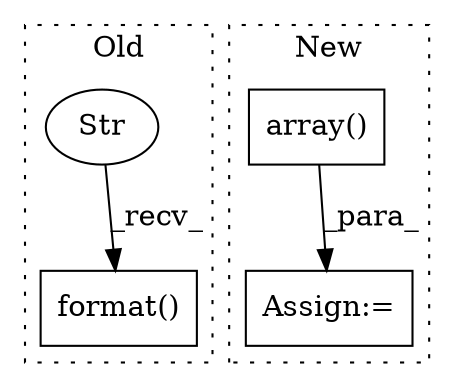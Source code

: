 digraph G {
subgraph cluster0 {
1 [label="format()" a="75" s="4199,4290" l="69,1" shape="box"];
3 [label="Str" a="66" s="4199" l="61" shape="ellipse"];
label = "Old";
style="dotted";
}
subgraph cluster1 {
2 [label="array()" a="75" s="4505,4531" l="9,1" shape="box"];
4 [label="Assign:=" a="68" s="4484" l="3" shape="box"];
label = "New";
style="dotted";
}
2 -> 4 [label="_para_"];
3 -> 1 [label="_recv_"];
}